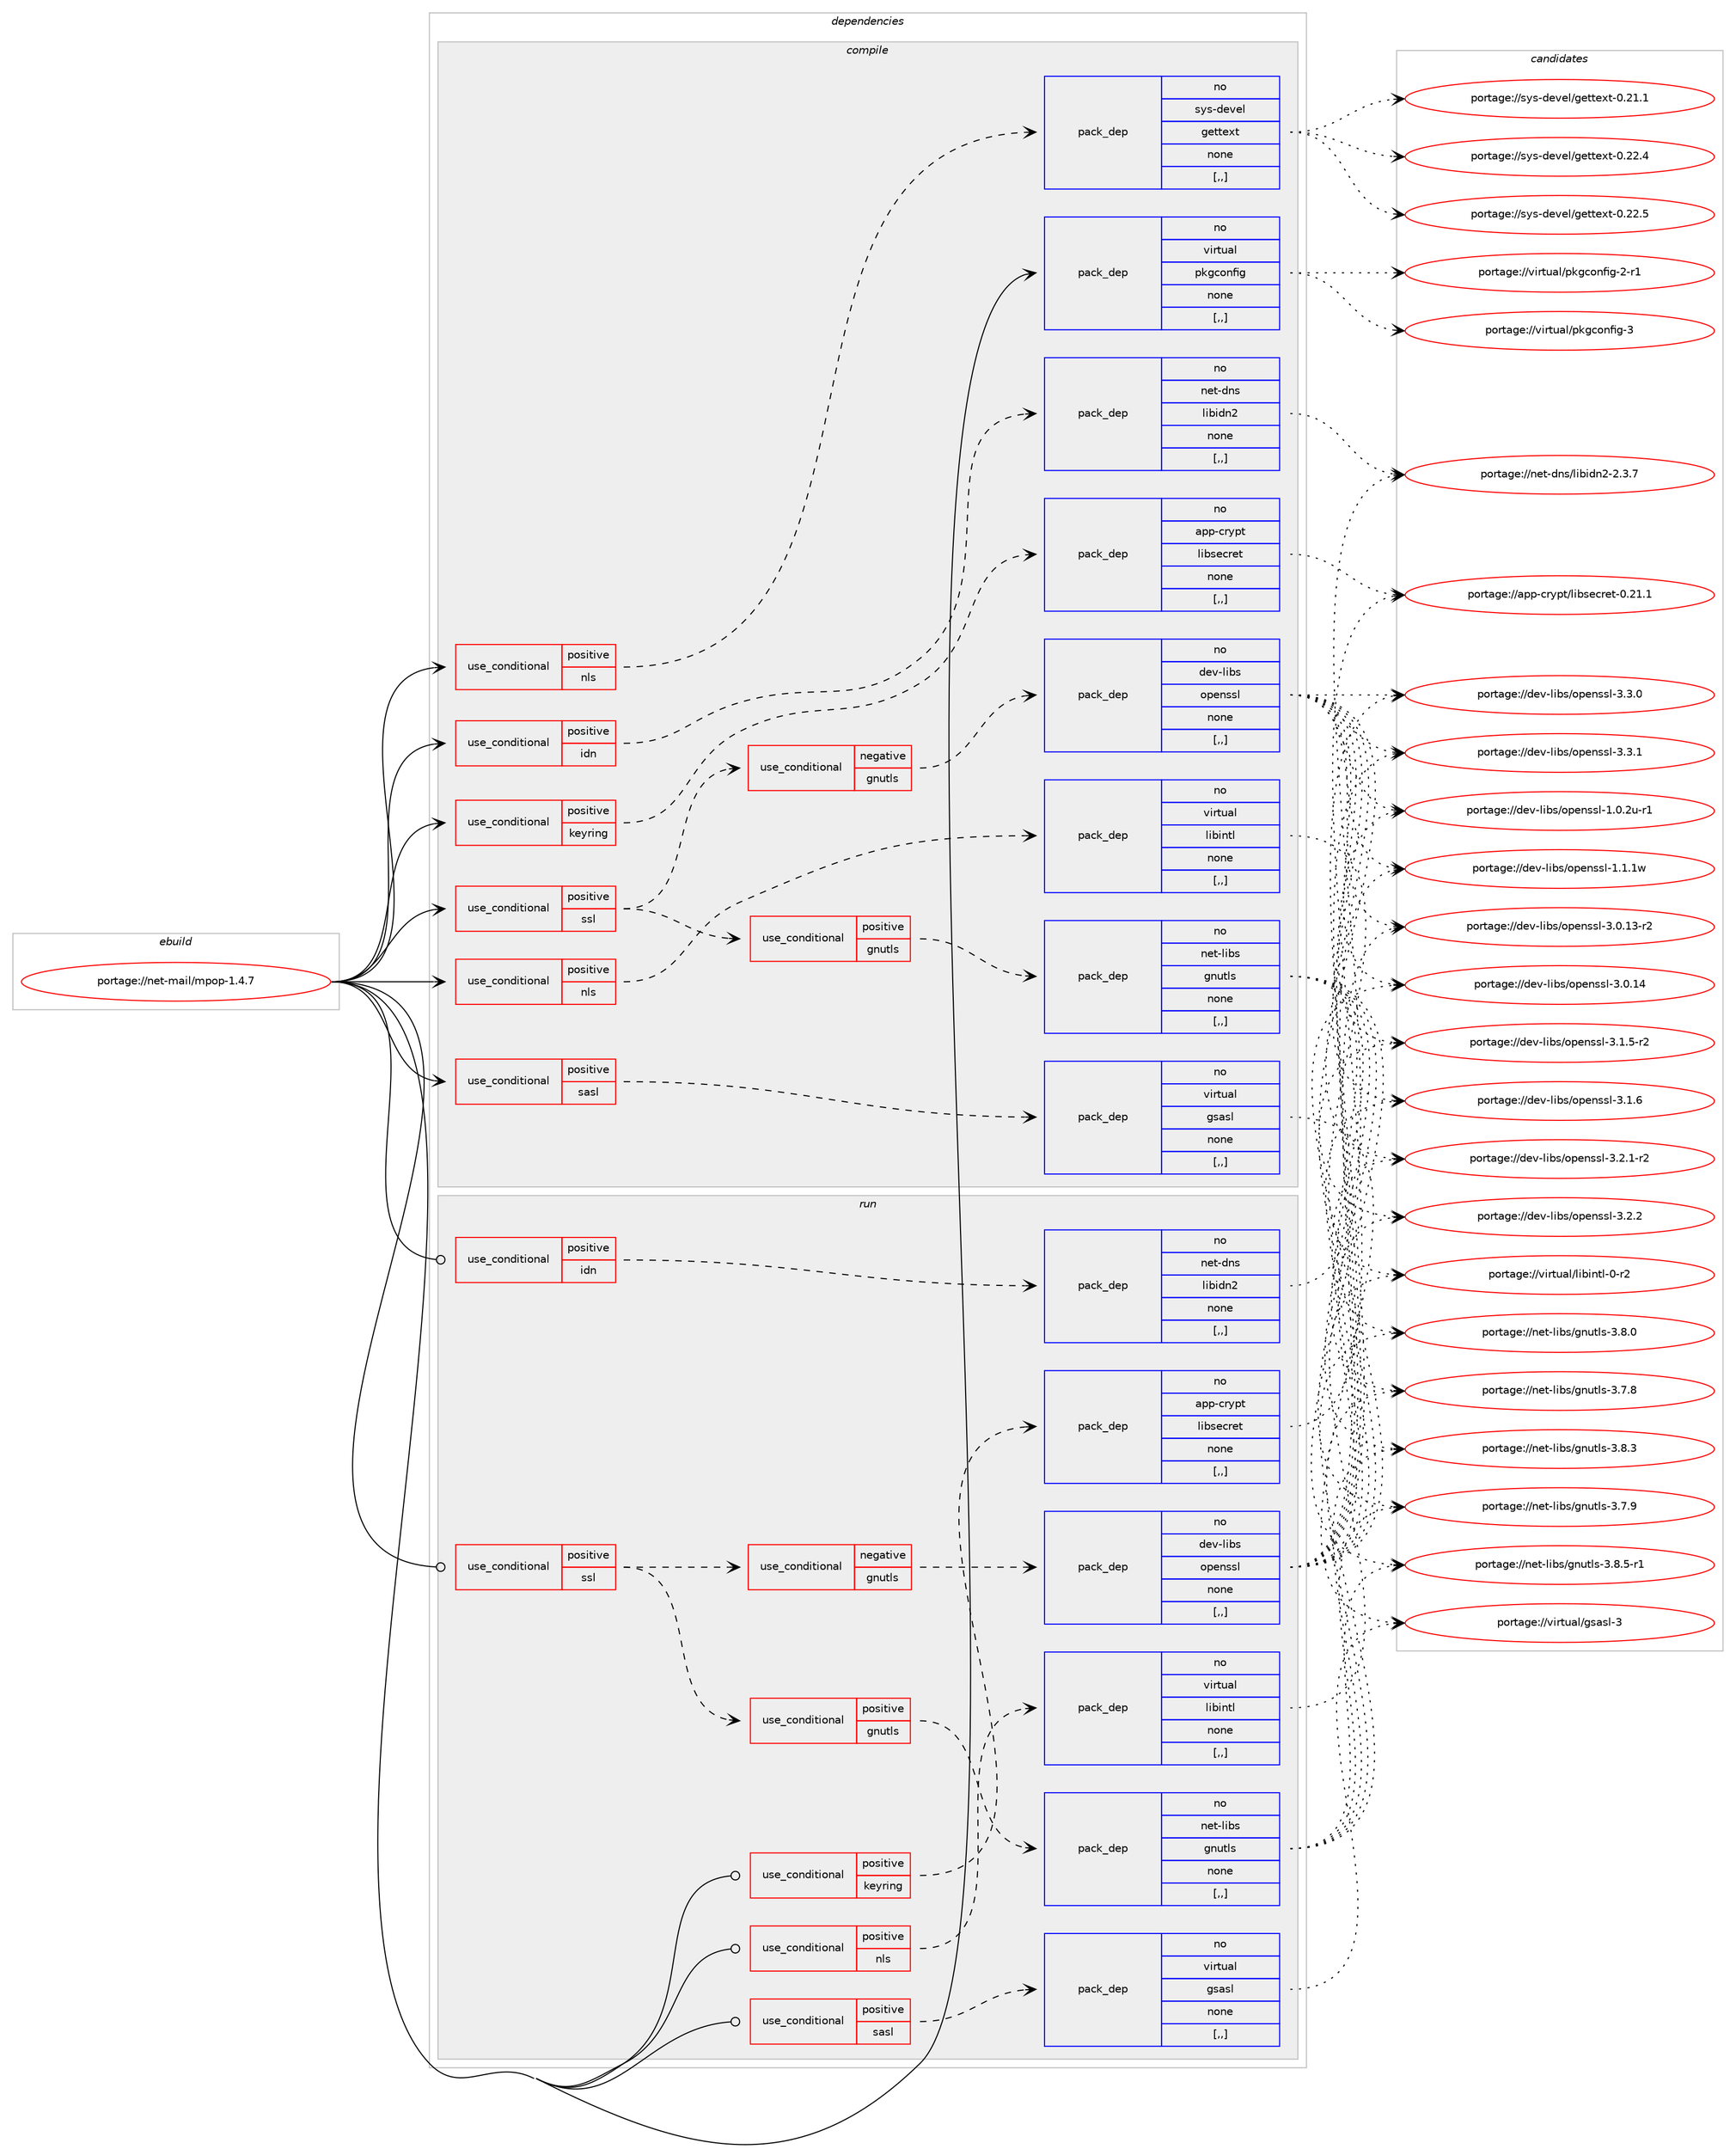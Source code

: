 digraph prolog {

# *************
# Graph options
# *************

newrank=true;
concentrate=true;
compound=true;
graph [rankdir=LR,fontname=Helvetica,fontsize=10,ranksep=1.5];#, ranksep=2.5, nodesep=0.2];
edge  [arrowhead=vee];
node  [fontname=Helvetica,fontsize=10];

# **********
# The ebuild
# **********

subgraph cluster_leftcol {
color=gray;
rank=same;
label=<<i>ebuild</i>>;
id [label="portage://net-mail/mpop-1.4.7", color=red, width=4, href="../net-mail/mpop-1.4.7.svg"];
}

# ****************
# The dependencies
# ****************

subgraph cluster_midcol {
color=gray;
label=<<i>dependencies</i>>;
subgraph cluster_compile {
fillcolor="#eeeeee";
style=filled;
label=<<i>compile</i>>;
subgraph cond92817 {
dependency355299 [label=<<TABLE BORDER="0" CELLBORDER="1" CELLSPACING="0" CELLPADDING="4"><TR><TD ROWSPAN="3" CELLPADDING="10">use_conditional</TD></TR><TR><TD>positive</TD></TR><TR><TD>idn</TD></TR></TABLE>>, shape=none, color=red];
subgraph pack259873 {
dependency355300 [label=<<TABLE BORDER="0" CELLBORDER="1" CELLSPACING="0" CELLPADDING="4" WIDTH="220"><TR><TD ROWSPAN="6" CELLPADDING="30">pack_dep</TD></TR><TR><TD WIDTH="110">no</TD></TR><TR><TD>net-dns</TD></TR><TR><TD>libidn2</TD></TR><TR><TD>none</TD></TR><TR><TD>[,,]</TD></TR></TABLE>>, shape=none, color=blue];
}
dependency355299:e -> dependency355300:w [weight=20,style="dashed",arrowhead="vee"];
}
id:e -> dependency355299:w [weight=20,style="solid",arrowhead="vee"];
subgraph cond92818 {
dependency355301 [label=<<TABLE BORDER="0" CELLBORDER="1" CELLSPACING="0" CELLPADDING="4"><TR><TD ROWSPAN="3" CELLPADDING="10">use_conditional</TD></TR><TR><TD>positive</TD></TR><TR><TD>keyring</TD></TR></TABLE>>, shape=none, color=red];
subgraph pack259874 {
dependency355302 [label=<<TABLE BORDER="0" CELLBORDER="1" CELLSPACING="0" CELLPADDING="4" WIDTH="220"><TR><TD ROWSPAN="6" CELLPADDING="30">pack_dep</TD></TR><TR><TD WIDTH="110">no</TD></TR><TR><TD>app-crypt</TD></TR><TR><TD>libsecret</TD></TR><TR><TD>none</TD></TR><TR><TD>[,,]</TD></TR></TABLE>>, shape=none, color=blue];
}
dependency355301:e -> dependency355302:w [weight=20,style="dashed",arrowhead="vee"];
}
id:e -> dependency355301:w [weight=20,style="solid",arrowhead="vee"];
subgraph cond92819 {
dependency355303 [label=<<TABLE BORDER="0" CELLBORDER="1" CELLSPACING="0" CELLPADDING="4"><TR><TD ROWSPAN="3" CELLPADDING="10">use_conditional</TD></TR><TR><TD>positive</TD></TR><TR><TD>nls</TD></TR></TABLE>>, shape=none, color=red];
subgraph pack259875 {
dependency355304 [label=<<TABLE BORDER="0" CELLBORDER="1" CELLSPACING="0" CELLPADDING="4" WIDTH="220"><TR><TD ROWSPAN="6" CELLPADDING="30">pack_dep</TD></TR><TR><TD WIDTH="110">no</TD></TR><TR><TD>sys-devel</TD></TR><TR><TD>gettext</TD></TR><TR><TD>none</TD></TR><TR><TD>[,,]</TD></TR></TABLE>>, shape=none, color=blue];
}
dependency355303:e -> dependency355304:w [weight=20,style="dashed",arrowhead="vee"];
}
id:e -> dependency355303:w [weight=20,style="solid",arrowhead="vee"];
subgraph cond92820 {
dependency355305 [label=<<TABLE BORDER="0" CELLBORDER="1" CELLSPACING="0" CELLPADDING="4"><TR><TD ROWSPAN="3" CELLPADDING="10">use_conditional</TD></TR><TR><TD>positive</TD></TR><TR><TD>nls</TD></TR></TABLE>>, shape=none, color=red];
subgraph pack259876 {
dependency355306 [label=<<TABLE BORDER="0" CELLBORDER="1" CELLSPACING="0" CELLPADDING="4" WIDTH="220"><TR><TD ROWSPAN="6" CELLPADDING="30">pack_dep</TD></TR><TR><TD WIDTH="110">no</TD></TR><TR><TD>virtual</TD></TR><TR><TD>libintl</TD></TR><TR><TD>none</TD></TR><TR><TD>[,,]</TD></TR></TABLE>>, shape=none, color=blue];
}
dependency355305:e -> dependency355306:w [weight=20,style="dashed",arrowhead="vee"];
}
id:e -> dependency355305:w [weight=20,style="solid",arrowhead="vee"];
subgraph cond92821 {
dependency355307 [label=<<TABLE BORDER="0" CELLBORDER="1" CELLSPACING="0" CELLPADDING="4"><TR><TD ROWSPAN="3" CELLPADDING="10">use_conditional</TD></TR><TR><TD>positive</TD></TR><TR><TD>sasl</TD></TR></TABLE>>, shape=none, color=red];
subgraph pack259877 {
dependency355308 [label=<<TABLE BORDER="0" CELLBORDER="1" CELLSPACING="0" CELLPADDING="4" WIDTH="220"><TR><TD ROWSPAN="6" CELLPADDING="30">pack_dep</TD></TR><TR><TD WIDTH="110">no</TD></TR><TR><TD>virtual</TD></TR><TR><TD>gsasl</TD></TR><TR><TD>none</TD></TR><TR><TD>[,,]</TD></TR></TABLE>>, shape=none, color=blue];
}
dependency355307:e -> dependency355308:w [weight=20,style="dashed",arrowhead="vee"];
}
id:e -> dependency355307:w [weight=20,style="solid",arrowhead="vee"];
subgraph cond92822 {
dependency355309 [label=<<TABLE BORDER="0" CELLBORDER="1" CELLSPACING="0" CELLPADDING="4"><TR><TD ROWSPAN="3" CELLPADDING="10">use_conditional</TD></TR><TR><TD>positive</TD></TR><TR><TD>ssl</TD></TR></TABLE>>, shape=none, color=red];
subgraph cond92823 {
dependency355310 [label=<<TABLE BORDER="0" CELLBORDER="1" CELLSPACING="0" CELLPADDING="4"><TR><TD ROWSPAN="3" CELLPADDING="10">use_conditional</TD></TR><TR><TD>positive</TD></TR><TR><TD>gnutls</TD></TR></TABLE>>, shape=none, color=red];
subgraph pack259878 {
dependency355311 [label=<<TABLE BORDER="0" CELLBORDER="1" CELLSPACING="0" CELLPADDING="4" WIDTH="220"><TR><TD ROWSPAN="6" CELLPADDING="30">pack_dep</TD></TR><TR><TD WIDTH="110">no</TD></TR><TR><TD>net-libs</TD></TR><TR><TD>gnutls</TD></TR><TR><TD>none</TD></TR><TR><TD>[,,]</TD></TR></TABLE>>, shape=none, color=blue];
}
dependency355310:e -> dependency355311:w [weight=20,style="dashed",arrowhead="vee"];
}
dependency355309:e -> dependency355310:w [weight=20,style="dashed",arrowhead="vee"];
subgraph cond92824 {
dependency355312 [label=<<TABLE BORDER="0" CELLBORDER="1" CELLSPACING="0" CELLPADDING="4"><TR><TD ROWSPAN="3" CELLPADDING="10">use_conditional</TD></TR><TR><TD>negative</TD></TR><TR><TD>gnutls</TD></TR></TABLE>>, shape=none, color=red];
subgraph pack259879 {
dependency355313 [label=<<TABLE BORDER="0" CELLBORDER="1" CELLSPACING="0" CELLPADDING="4" WIDTH="220"><TR><TD ROWSPAN="6" CELLPADDING="30">pack_dep</TD></TR><TR><TD WIDTH="110">no</TD></TR><TR><TD>dev-libs</TD></TR><TR><TD>openssl</TD></TR><TR><TD>none</TD></TR><TR><TD>[,,]</TD></TR></TABLE>>, shape=none, color=blue];
}
dependency355312:e -> dependency355313:w [weight=20,style="dashed",arrowhead="vee"];
}
dependency355309:e -> dependency355312:w [weight=20,style="dashed",arrowhead="vee"];
}
id:e -> dependency355309:w [weight=20,style="solid",arrowhead="vee"];
subgraph pack259880 {
dependency355314 [label=<<TABLE BORDER="0" CELLBORDER="1" CELLSPACING="0" CELLPADDING="4" WIDTH="220"><TR><TD ROWSPAN="6" CELLPADDING="30">pack_dep</TD></TR><TR><TD WIDTH="110">no</TD></TR><TR><TD>virtual</TD></TR><TR><TD>pkgconfig</TD></TR><TR><TD>none</TD></TR><TR><TD>[,,]</TD></TR></TABLE>>, shape=none, color=blue];
}
id:e -> dependency355314:w [weight=20,style="solid",arrowhead="vee"];
}
subgraph cluster_compileandrun {
fillcolor="#eeeeee";
style=filled;
label=<<i>compile and run</i>>;
}
subgraph cluster_run {
fillcolor="#eeeeee";
style=filled;
label=<<i>run</i>>;
subgraph cond92825 {
dependency355315 [label=<<TABLE BORDER="0" CELLBORDER="1" CELLSPACING="0" CELLPADDING="4"><TR><TD ROWSPAN="3" CELLPADDING="10">use_conditional</TD></TR><TR><TD>positive</TD></TR><TR><TD>idn</TD></TR></TABLE>>, shape=none, color=red];
subgraph pack259881 {
dependency355316 [label=<<TABLE BORDER="0" CELLBORDER="1" CELLSPACING="0" CELLPADDING="4" WIDTH="220"><TR><TD ROWSPAN="6" CELLPADDING="30">pack_dep</TD></TR><TR><TD WIDTH="110">no</TD></TR><TR><TD>net-dns</TD></TR><TR><TD>libidn2</TD></TR><TR><TD>none</TD></TR><TR><TD>[,,]</TD></TR></TABLE>>, shape=none, color=blue];
}
dependency355315:e -> dependency355316:w [weight=20,style="dashed",arrowhead="vee"];
}
id:e -> dependency355315:w [weight=20,style="solid",arrowhead="odot"];
subgraph cond92826 {
dependency355317 [label=<<TABLE BORDER="0" CELLBORDER="1" CELLSPACING="0" CELLPADDING="4"><TR><TD ROWSPAN="3" CELLPADDING="10">use_conditional</TD></TR><TR><TD>positive</TD></TR><TR><TD>keyring</TD></TR></TABLE>>, shape=none, color=red];
subgraph pack259882 {
dependency355318 [label=<<TABLE BORDER="0" CELLBORDER="1" CELLSPACING="0" CELLPADDING="4" WIDTH="220"><TR><TD ROWSPAN="6" CELLPADDING="30">pack_dep</TD></TR><TR><TD WIDTH="110">no</TD></TR><TR><TD>app-crypt</TD></TR><TR><TD>libsecret</TD></TR><TR><TD>none</TD></TR><TR><TD>[,,]</TD></TR></TABLE>>, shape=none, color=blue];
}
dependency355317:e -> dependency355318:w [weight=20,style="dashed",arrowhead="vee"];
}
id:e -> dependency355317:w [weight=20,style="solid",arrowhead="odot"];
subgraph cond92827 {
dependency355319 [label=<<TABLE BORDER="0" CELLBORDER="1" CELLSPACING="0" CELLPADDING="4"><TR><TD ROWSPAN="3" CELLPADDING="10">use_conditional</TD></TR><TR><TD>positive</TD></TR><TR><TD>nls</TD></TR></TABLE>>, shape=none, color=red];
subgraph pack259883 {
dependency355320 [label=<<TABLE BORDER="0" CELLBORDER="1" CELLSPACING="0" CELLPADDING="4" WIDTH="220"><TR><TD ROWSPAN="6" CELLPADDING="30">pack_dep</TD></TR><TR><TD WIDTH="110">no</TD></TR><TR><TD>virtual</TD></TR><TR><TD>libintl</TD></TR><TR><TD>none</TD></TR><TR><TD>[,,]</TD></TR></TABLE>>, shape=none, color=blue];
}
dependency355319:e -> dependency355320:w [weight=20,style="dashed",arrowhead="vee"];
}
id:e -> dependency355319:w [weight=20,style="solid",arrowhead="odot"];
subgraph cond92828 {
dependency355321 [label=<<TABLE BORDER="0" CELLBORDER="1" CELLSPACING="0" CELLPADDING="4"><TR><TD ROWSPAN="3" CELLPADDING="10">use_conditional</TD></TR><TR><TD>positive</TD></TR><TR><TD>sasl</TD></TR></TABLE>>, shape=none, color=red];
subgraph pack259884 {
dependency355322 [label=<<TABLE BORDER="0" CELLBORDER="1" CELLSPACING="0" CELLPADDING="4" WIDTH="220"><TR><TD ROWSPAN="6" CELLPADDING="30">pack_dep</TD></TR><TR><TD WIDTH="110">no</TD></TR><TR><TD>virtual</TD></TR><TR><TD>gsasl</TD></TR><TR><TD>none</TD></TR><TR><TD>[,,]</TD></TR></TABLE>>, shape=none, color=blue];
}
dependency355321:e -> dependency355322:w [weight=20,style="dashed",arrowhead="vee"];
}
id:e -> dependency355321:w [weight=20,style="solid",arrowhead="odot"];
subgraph cond92829 {
dependency355323 [label=<<TABLE BORDER="0" CELLBORDER="1" CELLSPACING="0" CELLPADDING="4"><TR><TD ROWSPAN="3" CELLPADDING="10">use_conditional</TD></TR><TR><TD>positive</TD></TR><TR><TD>ssl</TD></TR></TABLE>>, shape=none, color=red];
subgraph cond92830 {
dependency355324 [label=<<TABLE BORDER="0" CELLBORDER="1" CELLSPACING="0" CELLPADDING="4"><TR><TD ROWSPAN="3" CELLPADDING="10">use_conditional</TD></TR><TR><TD>positive</TD></TR><TR><TD>gnutls</TD></TR></TABLE>>, shape=none, color=red];
subgraph pack259885 {
dependency355325 [label=<<TABLE BORDER="0" CELLBORDER="1" CELLSPACING="0" CELLPADDING="4" WIDTH="220"><TR><TD ROWSPAN="6" CELLPADDING="30">pack_dep</TD></TR><TR><TD WIDTH="110">no</TD></TR><TR><TD>net-libs</TD></TR><TR><TD>gnutls</TD></TR><TR><TD>none</TD></TR><TR><TD>[,,]</TD></TR></TABLE>>, shape=none, color=blue];
}
dependency355324:e -> dependency355325:w [weight=20,style="dashed",arrowhead="vee"];
}
dependency355323:e -> dependency355324:w [weight=20,style="dashed",arrowhead="vee"];
subgraph cond92831 {
dependency355326 [label=<<TABLE BORDER="0" CELLBORDER="1" CELLSPACING="0" CELLPADDING="4"><TR><TD ROWSPAN="3" CELLPADDING="10">use_conditional</TD></TR><TR><TD>negative</TD></TR><TR><TD>gnutls</TD></TR></TABLE>>, shape=none, color=red];
subgraph pack259886 {
dependency355327 [label=<<TABLE BORDER="0" CELLBORDER="1" CELLSPACING="0" CELLPADDING="4" WIDTH="220"><TR><TD ROWSPAN="6" CELLPADDING="30">pack_dep</TD></TR><TR><TD WIDTH="110">no</TD></TR><TR><TD>dev-libs</TD></TR><TR><TD>openssl</TD></TR><TR><TD>none</TD></TR><TR><TD>[,,]</TD></TR></TABLE>>, shape=none, color=blue];
}
dependency355326:e -> dependency355327:w [weight=20,style="dashed",arrowhead="vee"];
}
dependency355323:e -> dependency355326:w [weight=20,style="dashed",arrowhead="vee"];
}
id:e -> dependency355323:w [weight=20,style="solid",arrowhead="odot"];
}
}

# **************
# The candidates
# **************

subgraph cluster_choices {
rank=same;
color=gray;
label=<<i>candidates</i>>;

subgraph choice259873 {
color=black;
nodesep=1;
choice11010111645100110115471081059810510011050455046514655 [label="portage://net-dns/libidn2-2.3.7", color=red, width=4,href="../net-dns/libidn2-2.3.7.svg"];
dependency355300:e -> choice11010111645100110115471081059810510011050455046514655:w [style=dotted,weight="100"];
}
subgraph choice259874 {
color=black;
nodesep=1;
choice97112112459911412111211647108105981151019911410111645484650494649 [label="portage://app-crypt/libsecret-0.21.1", color=red, width=4,href="../app-crypt/libsecret-0.21.1.svg"];
dependency355302:e -> choice97112112459911412111211647108105981151019911410111645484650494649:w [style=dotted,weight="100"];
}
subgraph choice259875 {
color=black;
nodesep=1;
choice115121115451001011181011084710310111611610112011645484650494649 [label="portage://sys-devel/gettext-0.21.1", color=red, width=4,href="../sys-devel/gettext-0.21.1.svg"];
choice115121115451001011181011084710310111611610112011645484650504652 [label="portage://sys-devel/gettext-0.22.4", color=red, width=4,href="../sys-devel/gettext-0.22.4.svg"];
choice115121115451001011181011084710310111611610112011645484650504653 [label="portage://sys-devel/gettext-0.22.5", color=red, width=4,href="../sys-devel/gettext-0.22.5.svg"];
dependency355304:e -> choice115121115451001011181011084710310111611610112011645484650494649:w [style=dotted,weight="100"];
dependency355304:e -> choice115121115451001011181011084710310111611610112011645484650504652:w [style=dotted,weight="100"];
dependency355304:e -> choice115121115451001011181011084710310111611610112011645484650504653:w [style=dotted,weight="100"];
}
subgraph choice259876 {
color=black;
nodesep=1;
choice11810511411611797108471081059810511011610845484511450 [label="portage://virtual/libintl-0-r2", color=red, width=4,href="../virtual/libintl-0-r2.svg"];
dependency355306:e -> choice11810511411611797108471081059810511011610845484511450:w [style=dotted,weight="100"];
}
subgraph choice259877 {
color=black;
nodesep=1;
choice1181051141161179710847103115971151084551 [label="portage://virtual/gsasl-3", color=red, width=4,href="../virtual/gsasl-3.svg"];
dependency355308:e -> choice1181051141161179710847103115971151084551:w [style=dotted,weight="100"];
}
subgraph choice259878 {
color=black;
nodesep=1;
choice110101116451081059811547103110117116108115455146554656 [label="portage://net-libs/gnutls-3.7.8", color=red, width=4,href="../net-libs/gnutls-3.7.8.svg"];
choice110101116451081059811547103110117116108115455146554657 [label="portage://net-libs/gnutls-3.7.9", color=red, width=4,href="../net-libs/gnutls-3.7.9.svg"];
choice110101116451081059811547103110117116108115455146564648 [label="portage://net-libs/gnutls-3.8.0", color=red, width=4,href="../net-libs/gnutls-3.8.0.svg"];
choice110101116451081059811547103110117116108115455146564651 [label="portage://net-libs/gnutls-3.8.3", color=red, width=4,href="../net-libs/gnutls-3.8.3.svg"];
choice1101011164510810598115471031101171161081154551465646534511449 [label="portage://net-libs/gnutls-3.8.5-r1", color=red, width=4,href="../net-libs/gnutls-3.8.5-r1.svg"];
dependency355311:e -> choice110101116451081059811547103110117116108115455146554656:w [style=dotted,weight="100"];
dependency355311:e -> choice110101116451081059811547103110117116108115455146554657:w [style=dotted,weight="100"];
dependency355311:e -> choice110101116451081059811547103110117116108115455146564648:w [style=dotted,weight="100"];
dependency355311:e -> choice110101116451081059811547103110117116108115455146564651:w [style=dotted,weight="100"];
dependency355311:e -> choice1101011164510810598115471031101171161081154551465646534511449:w [style=dotted,weight="100"];
}
subgraph choice259879 {
color=black;
nodesep=1;
choice1001011184510810598115471111121011101151151084549464846501174511449 [label="portage://dev-libs/openssl-1.0.2u-r1", color=red, width=4,href="../dev-libs/openssl-1.0.2u-r1.svg"];
choice100101118451081059811547111112101110115115108454946494649119 [label="portage://dev-libs/openssl-1.1.1w", color=red, width=4,href="../dev-libs/openssl-1.1.1w.svg"];
choice100101118451081059811547111112101110115115108455146484649514511450 [label="portage://dev-libs/openssl-3.0.13-r2", color=red, width=4,href="../dev-libs/openssl-3.0.13-r2.svg"];
choice10010111845108105981154711111210111011511510845514648464952 [label="portage://dev-libs/openssl-3.0.14", color=red, width=4,href="../dev-libs/openssl-3.0.14.svg"];
choice1001011184510810598115471111121011101151151084551464946534511450 [label="portage://dev-libs/openssl-3.1.5-r2", color=red, width=4,href="../dev-libs/openssl-3.1.5-r2.svg"];
choice100101118451081059811547111112101110115115108455146494654 [label="portage://dev-libs/openssl-3.1.6", color=red, width=4,href="../dev-libs/openssl-3.1.6.svg"];
choice1001011184510810598115471111121011101151151084551465046494511450 [label="portage://dev-libs/openssl-3.2.1-r2", color=red, width=4,href="../dev-libs/openssl-3.2.1-r2.svg"];
choice100101118451081059811547111112101110115115108455146504650 [label="portage://dev-libs/openssl-3.2.2", color=red, width=4,href="../dev-libs/openssl-3.2.2.svg"];
choice100101118451081059811547111112101110115115108455146514648 [label="portage://dev-libs/openssl-3.3.0", color=red, width=4,href="../dev-libs/openssl-3.3.0.svg"];
choice100101118451081059811547111112101110115115108455146514649 [label="portage://dev-libs/openssl-3.3.1", color=red, width=4,href="../dev-libs/openssl-3.3.1.svg"];
dependency355313:e -> choice1001011184510810598115471111121011101151151084549464846501174511449:w [style=dotted,weight="100"];
dependency355313:e -> choice100101118451081059811547111112101110115115108454946494649119:w [style=dotted,weight="100"];
dependency355313:e -> choice100101118451081059811547111112101110115115108455146484649514511450:w [style=dotted,weight="100"];
dependency355313:e -> choice10010111845108105981154711111210111011511510845514648464952:w [style=dotted,weight="100"];
dependency355313:e -> choice1001011184510810598115471111121011101151151084551464946534511450:w [style=dotted,weight="100"];
dependency355313:e -> choice100101118451081059811547111112101110115115108455146494654:w [style=dotted,weight="100"];
dependency355313:e -> choice1001011184510810598115471111121011101151151084551465046494511450:w [style=dotted,weight="100"];
dependency355313:e -> choice100101118451081059811547111112101110115115108455146504650:w [style=dotted,weight="100"];
dependency355313:e -> choice100101118451081059811547111112101110115115108455146514648:w [style=dotted,weight="100"];
dependency355313:e -> choice100101118451081059811547111112101110115115108455146514649:w [style=dotted,weight="100"];
}
subgraph choice259880 {
color=black;
nodesep=1;
choice11810511411611797108471121071039911111010210510345504511449 [label="portage://virtual/pkgconfig-2-r1", color=red, width=4,href="../virtual/pkgconfig-2-r1.svg"];
choice1181051141161179710847112107103991111101021051034551 [label="portage://virtual/pkgconfig-3", color=red, width=4,href="../virtual/pkgconfig-3.svg"];
dependency355314:e -> choice11810511411611797108471121071039911111010210510345504511449:w [style=dotted,weight="100"];
dependency355314:e -> choice1181051141161179710847112107103991111101021051034551:w [style=dotted,weight="100"];
}
subgraph choice259881 {
color=black;
nodesep=1;
choice11010111645100110115471081059810510011050455046514655 [label="portage://net-dns/libidn2-2.3.7", color=red, width=4,href="../net-dns/libidn2-2.3.7.svg"];
dependency355316:e -> choice11010111645100110115471081059810510011050455046514655:w [style=dotted,weight="100"];
}
subgraph choice259882 {
color=black;
nodesep=1;
choice97112112459911412111211647108105981151019911410111645484650494649 [label="portage://app-crypt/libsecret-0.21.1", color=red, width=4,href="../app-crypt/libsecret-0.21.1.svg"];
dependency355318:e -> choice97112112459911412111211647108105981151019911410111645484650494649:w [style=dotted,weight="100"];
}
subgraph choice259883 {
color=black;
nodesep=1;
choice11810511411611797108471081059810511011610845484511450 [label="portage://virtual/libintl-0-r2", color=red, width=4,href="../virtual/libintl-0-r2.svg"];
dependency355320:e -> choice11810511411611797108471081059810511011610845484511450:w [style=dotted,weight="100"];
}
subgraph choice259884 {
color=black;
nodesep=1;
choice1181051141161179710847103115971151084551 [label="portage://virtual/gsasl-3", color=red, width=4,href="../virtual/gsasl-3.svg"];
dependency355322:e -> choice1181051141161179710847103115971151084551:w [style=dotted,weight="100"];
}
subgraph choice259885 {
color=black;
nodesep=1;
choice110101116451081059811547103110117116108115455146554656 [label="portage://net-libs/gnutls-3.7.8", color=red, width=4,href="../net-libs/gnutls-3.7.8.svg"];
choice110101116451081059811547103110117116108115455146554657 [label="portage://net-libs/gnutls-3.7.9", color=red, width=4,href="../net-libs/gnutls-3.7.9.svg"];
choice110101116451081059811547103110117116108115455146564648 [label="portage://net-libs/gnutls-3.8.0", color=red, width=4,href="../net-libs/gnutls-3.8.0.svg"];
choice110101116451081059811547103110117116108115455146564651 [label="portage://net-libs/gnutls-3.8.3", color=red, width=4,href="../net-libs/gnutls-3.8.3.svg"];
choice1101011164510810598115471031101171161081154551465646534511449 [label="portage://net-libs/gnutls-3.8.5-r1", color=red, width=4,href="../net-libs/gnutls-3.8.5-r1.svg"];
dependency355325:e -> choice110101116451081059811547103110117116108115455146554656:w [style=dotted,weight="100"];
dependency355325:e -> choice110101116451081059811547103110117116108115455146554657:w [style=dotted,weight="100"];
dependency355325:e -> choice110101116451081059811547103110117116108115455146564648:w [style=dotted,weight="100"];
dependency355325:e -> choice110101116451081059811547103110117116108115455146564651:w [style=dotted,weight="100"];
dependency355325:e -> choice1101011164510810598115471031101171161081154551465646534511449:w [style=dotted,weight="100"];
}
subgraph choice259886 {
color=black;
nodesep=1;
choice1001011184510810598115471111121011101151151084549464846501174511449 [label="portage://dev-libs/openssl-1.0.2u-r1", color=red, width=4,href="../dev-libs/openssl-1.0.2u-r1.svg"];
choice100101118451081059811547111112101110115115108454946494649119 [label="portage://dev-libs/openssl-1.1.1w", color=red, width=4,href="../dev-libs/openssl-1.1.1w.svg"];
choice100101118451081059811547111112101110115115108455146484649514511450 [label="portage://dev-libs/openssl-3.0.13-r2", color=red, width=4,href="../dev-libs/openssl-3.0.13-r2.svg"];
choice10010111845108105981154711111210111011511510845514648464952 [label="portage://dev-libs/openssl-3.0.14", color=red, width=4,href="../dev-libs/openssl-3.0.14.svg"];
choice1001011184510810598115471111121011101151151084551464946534511450 [label="portage://dev-libs/openssl-3.1.5-r2", color=red, width=4,href="../dev-libs/openssl-3.1.5-r2.svg"];
choice100101118451081059811547111112101110115115108455146494654 [label="portage://dev-libs/openssl-3.1.6", color=red, width=4,href="../dev-libs/openssl-3.1.6.svg"];
choice1001011184510810598115471111121011101151151084551465046494511450 [label="portage://dev-libs/openssl-3.2.1-r2", color=red, width=4,href="../dev-libs/openssl-3.2.1-r2.svg"];
choice100101118451081059811547111112101110115115108455146504650 [label="portage://dev-libs/openssl-3.2.2", color=red, width=4,href="../dev-libs/openssl-3.2.2.svg"];
choice100101118451081059811547111112101110115115108455146514648 [label="portage://dev-libs/openssl-3.3.0", color=red, width=4,href="../dev-libs/openssl-3.3.0.svg"];
choice100101118451081059811547111112101110115115108455146514649 [label="portage://dev-libs/openssl-3.3.1", color=red, width=4,href="../dev-libs/openssl-3.3.1.svg"];
dependency355327:e -> choice1001011184510810598115471111121011101151151084549464846501174511449:w [style=dotted,weight="100"];
dependency355327:e -> choice100101118451081059811547111112101110115115108454946494649119:w [style=dotted,weight="100"];
dependency355327:e -> choice100101118451081059811547111112101110115115108455146484649514511450:w [style=dotted,weight="100"];
dependency355327:e -> choice10010111845108105981154711111210111011511510845514648464952:w [style=dotted,weight="100"];
dependency355327:e -> choice1001011184510810598115471111121011101151151084551464946534511450:w [style=dotted,weight="100"];
dependency355327:e -> choice100101118451081059811547111112101110115115108455146494654:w [style=dotted,weight="100"];
dependency355327:e -> choice1001011184510810598115471111121011101151151084551465046494511450:w [style=dotted,weight="100"];
dependency355327:e -> choice100101118451081059811547111112101110115115108455146504650:w [style=dotted,weight="100"];
dependency355327:e -> choice100101118451081059811547111112101110115115108455146514648:w [style=dotted,weight="100"];
dependency355327:e -> choice100101118451081059811547111112101110115115108455146514649:w [style=dotted,weight="100"];
}
}

}
